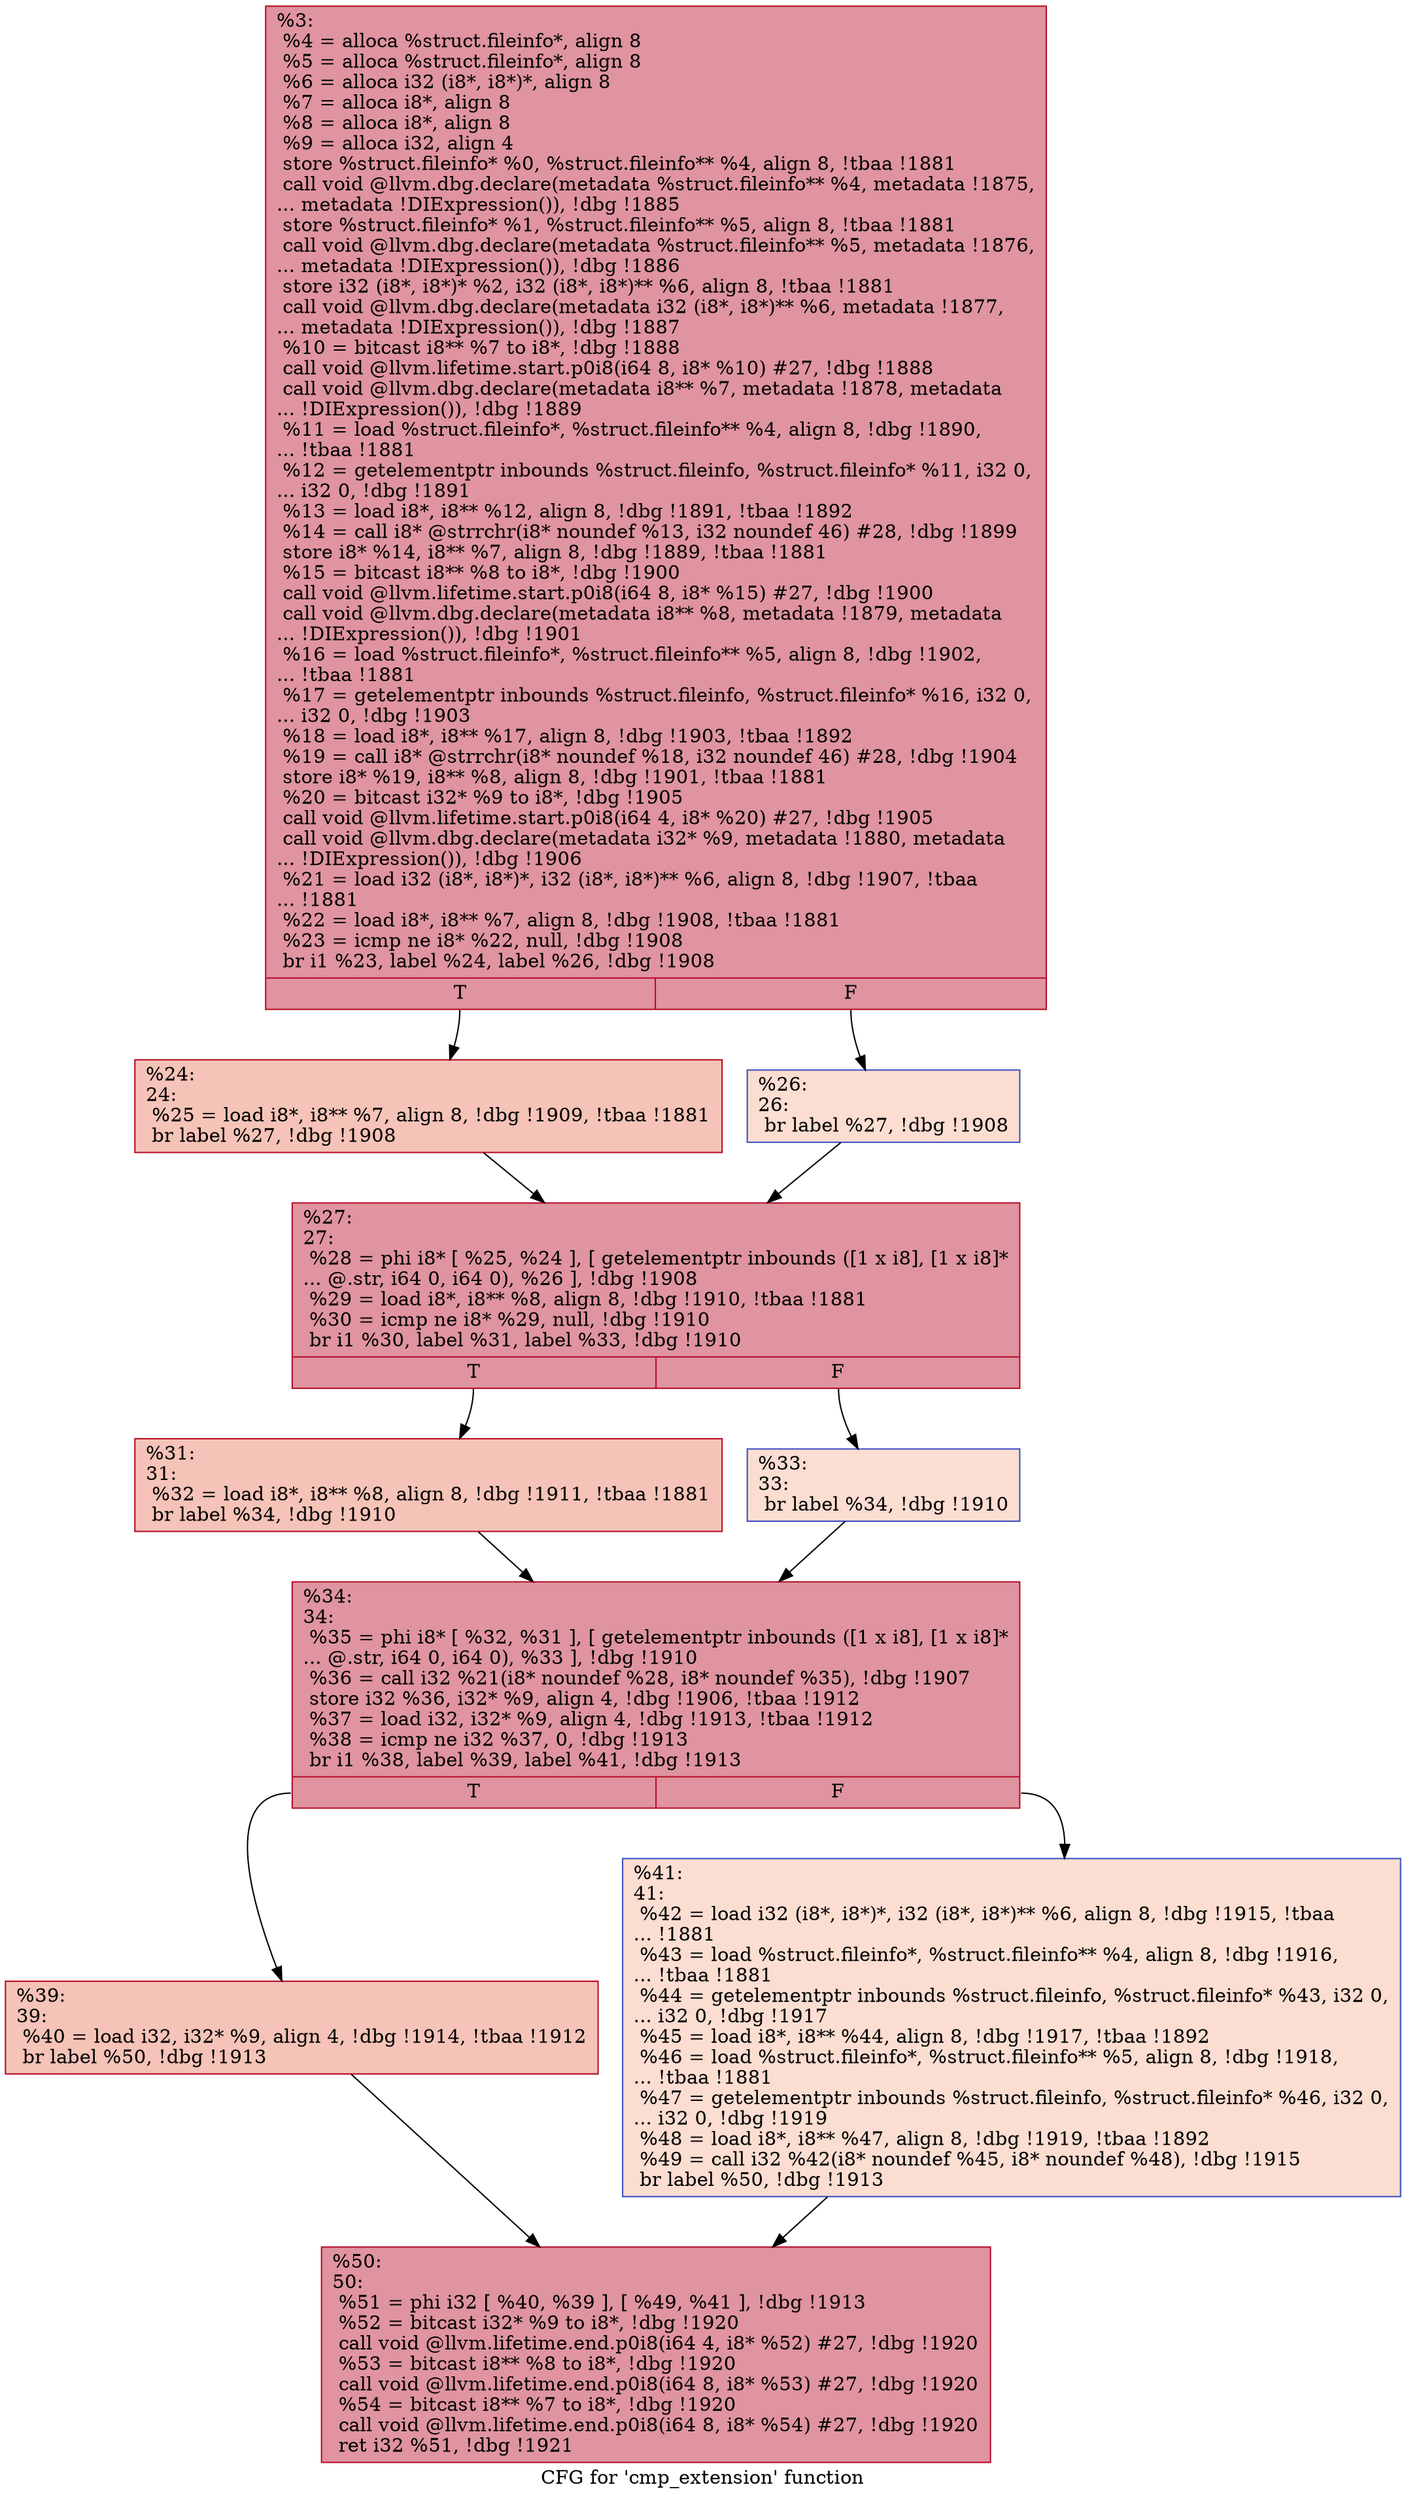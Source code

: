 digraph "CFG for 'cmp_extension' function" {
	label="CFG for 'cmp_extension' function";

	Node0x211ebe0 [shape=record,color="#b70d28ff", style=filled, fillcolor="#b70d2870",label="{%3:\l  %4 = alloca %struct.fileinfo*, align 8\l  %5 = alloca %struct.fileinfo*, align 8\l  %6 = alloca i32 (i8*, i8*)*, align 8\l  %7 = alloca i8*, align 8\l  %8 = alloca i8*, align 8\l  %9 = alloca i32, align 4\l  store %struct.fileinfo* %0, %struct.fileinfo** %4, align 8, !tbaa !1881\l  call void @llvm.dbg.declare(metadata %struct.fileinfo** %4, metadata !1875,\l... metadata !DIExpression()), !dbg !1885\l  store %struct.fileinfo* %1, %struct.fileinfo** %5, align 8, !tbaa !1881\l  call void @llvm.dbg.declare(metadata %struct.fileinfo** %5, metadata !1876,\l... metadata !DIExpression()), !dbg !1886\l  store i32 (i8*, i8*)* %2, i32 (i8*, i8*)** %6, align 8, !tbaa !1881\l  call void @llvm.dbg.declare(metadata i32 (i8*, i8*)** %6, metadata !1877,\l... metadata !DIExpression()), !dbg !1887\l  %10 = bitcast i8** %7 to i8*, !dbg !1888\l  call void @llvm.lifetime.start.p0i8(i64 8, i8* %10) #27, !dbg !1888\l  call void @llvm.dbg.declare(metadata i8** %7, metadata !1878, metadata\l... !DIExpression()), !dbg !1889\l  %11 = load %struct.fileinfo*, %struct.fileinfo** %4, align 8, !dbg !1890,\l... !tbaa !1881\l  %12 = getelementptr inbounds %struct.fileinfo, %struct.fileinfo* %11, i32 0,\l... i32 0, !dbg !1891\l  %13 = load i8*, i8** %12, align 8, !dbg !1891, !tbaa !1892\l  %14 = call i8* @strrchr(i8* noundef %13, i32 noundef 46) #28, !dbg !1899\l  store i8* %14, i8** %7, align 8, !dbg !1889, !tbaa !1881\l  %15 = bitcast i8** %8 to i8*, !dbg !1900\l  call void @llvm.lifetime.start.p0i8(i64 8, i8* %15) #27, !dbg !1900\l  call void @llvm.dbg.declare(metadata i8** %8, metadata !1879, metadata\l... !DIExpression()), !dbg !1901\l  %16 = load %struct.fileinfo*, %struct.fileinfo** %5, align 8, !dbg !1902,\l... !tbaa !1881\l  %17 = getelementptr inbounds %struct.fileinfo, %struct.fileinfo* %16, i32 0,\l... i32 0, !dbg !1903\l  %18 = load i8*, i8** %17, align 8, !dbg !1903, !tbaa !1892\l  %19 = call i8* @strrchr(i8* noundef %18, i32 noundef 46) #28, !dbg !1904\l  store i8* %19, i8** %8, align 8, !dbg !1901, !tbaa !1881\l  %20 = bitcast i32* %9 to i8*, !dbg !1905\l  call void @llvm.lifetime.start.p0i8(i64 4, i8* %20) #27, !dbg !1905\l  call void @llvm.dbg.declare(metadata i32* %9, metadata !1880, metadata\l... !DIExpression()), !dbg !1906\l  %21 = load i32 (i8*, i8*)*, i32 (i8*, i8*)** %6, align 8, !dbg !1907, !tbaa\l... !1881\l  %22 = load i8*, i8** %7, align 8, !dbg !1908, !tbaa !1881\l  %23 = icmp ne i8* %22, null, !dbg !1908\l  br i1 %23, label %24, label %26, !dbg !1908\l|{<s0>T|<s1>F}}"];
	Node0x211ebe0:s0 -> Node0x211ec90;
	Node0x211ebe0:s1 -> Node0x211ece0;
	Node0x211ec90 [shape=record,color="#b70d28ff", style=filled, fillcolor="#e8765c70",label="{%24:\l24:                                               \l  %25 = load i8*, i8** %7, align 8, !dbg !1909, !tbaa !1881\l  br label %27, !dbg !1908\l}"];
	Node0x211ec90 -> Node0x211ed30;
	Node0x211ece0 [shape=record,color="#3d50c3ff", style=filled, fillcolor="#f7b39670",label="{%26:\l26:                                               \l  br label %27, !dbg !1908\l}"];
	Node0x211ece0 -> Node0x211ed30;
	Node0x211ed30 [shape=record,color="#b70d28ff", style=filled, fillcolor="#b70d2870",label="{%27:\l27:                                               \l  %28 = phi i8* [ %25, %24 ], [ getelementptr inbounds ([1 x i8], [1 x i8]*\l... @.str, i64 0, i64 0), %26 ], !dbg !1908\l  %29 = load i8*, i8** %8, align 8, !dbg !1910, !tbaa !1881\l  %30 = icmp ne i8* %29, null, !dbg !1910\l  br i1 %30, label %31, label %33, !dbg !1910\l|{<s0>T|<s1>F}}"];
	Node0x211ed30:s0 -> Node0x211ed80;
	Node0x211ed30:s1 -> Node0x211edd0;
	Node0x211ed80 [shape=record,color="#b70d28ff", style=filled, fillcolor="#e8765c70",label="{%31:\l31:                                               \l  %32 = load i8*, i8** %8, align 8, !dbg !1911, !tbaa !1881\l  br label %34, !dbg !1910\l}"];
	Node0x211ed80 -> Node0x211ee20;
	Node0x211edd0 [shape=record,color="#3d50c3ff", style=filled, fillcolor="#f7b39670",label="{%33:\l33:                                               \l  br label %34, !dbg !1910\l}"];
	Node0x211edd0 -> Node0x211ee20;
	Node0x211ee20 [shape=record,color="#b70d28ff", style=filled, fillcolor="#b70d2870",label="{%34:\l34:                                               \l  %35 = phi i8* [ %32, %31 ], [ getelementptr inbounds ([1 x i8], [1 x i8]*\l... @.str, i64 0, i64 0), %33 ], !dbg !1910\l  %36 = call i32 %21(i8* noundef %28, i8* noundef %35), !dbg !1907\l  store i32 %36, i32* %9, align 4, !dbg !1906, !tbaa !1912\l  %37 = load i32, i32* %9, align 4, !dbg !1913, !tbaa !1912\l  %38 = icmp ne i32 %37, 0, !dbg !1913\l  br i1 %38, label %39, label %41, !dbg !1913\l|{<s0>T|<s1>F}}"];
	Node0x211ee20:s0 -> Node0x211ee70;
	Node0x211ee20:s1 -> Node0x211eec0;
	Node0x211ee70 [shape=record,color="#b70d28ff", style=filled, fillcolor="#e8765c70",label="{%39:\l39:                                               \l  %40 = load i32, i32* %9, align 4, !dbg !1914, !tbaa !1912\l  br label %50, !dbg !1913\l}"];
	Node0x211ee70 -> Node0x211ef10;
	Node0x211eec0 [shape=record,color="#3d50c3ff", style=filled, fillcolor="#f7b39670",label="{%41:\l41:                                               \l  %42 = load i32 (i8*, i8*)*, i32 (i8*, i8*)** %6, align 8, !dbg !1915, !tbaa\l... !1881\l  %43 = load %struct.fileinfo*, %struct.fileinfo** %4, align 8, !dbg !1916,\l... !tbaa !1881\l  %44 = getelementptr inbounds %struct.fileinfo, %struct.fileinfo* %43, i32 0,\l... i32 0, !dbg !1917\l  %45 = load i8*, i8** %44, align 8, !dbg !1917, !tbaa !1892\l  %46 = load %struct.fileinfo*, %struct.fileinfo** %5, align 8, !dbg !1918,\l... !tbaa !1881\l  %47 = getelementptr inbounds %struct.fileinfo, %struct.fileinfo* %46, i32 0,\l... i32 0, !dbg !1919\l  %48 = load i8*, i8** %47, align 8, !dbg !1919, !tbaa !1892\l  %49 = call i32 %42(i8* noundef %45, i8* noundef %48), !dbg !1915\l  br label %50, !dbg !1913\l}"];
	Node0x211eec0 -> Node0x211ef10;
	Node0x211ef10 [shape=record,color="#b70d28ff", style=filled, fillcolor="#b70d2870",label="{%50:\l50:                                               \l  %51 = phi i32 [ %40, %39 ], [ %49, %41 ], !dbg !1913\l  %52 = bitcast i32* %9 to i8*, !dbg !1920\l  call void @llvm.lifetime.end.p0i8(i64 4, i8* %52) #27, !dbg !1920\l  %53 = bitcast i8** %8 to i8*, !dbg !1920\l  call void @llvm.lifetime.end.p0i8(i64 8, i8* %53) #27, !dbg !1920\l  %54 = bitcast i8** %7 to i8*, !dbg !1920\l  call void @llvm.lifetime.end.p0i8(i64 8, i8* %54) #27, !dbg !1920\l  ret i32 %51, !dbg !1921\l}"];
}
